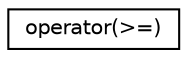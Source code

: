 digraph "Graphical Class Hierarchy"
{
 // INTERACTIVE_SVG=YES
 // LATEX_PDF_SIZE
  edge [fontname="Helvetica",fontsize="10",labelfontname="Helvetica",labelfontsize="10"];
  node [fontname="Helvetica",fontsize="10",shape=record];
  rankdir="LR";
  Node0 [label="operator(\>=)",height=0.2,width=0.4,color="black", fillcolor="white", style="filled",URL="$interfacetime__manager__mod_1_1operator_07_4_0a_08.html",tooltip="Operator override interface for use with time_type."];
}
